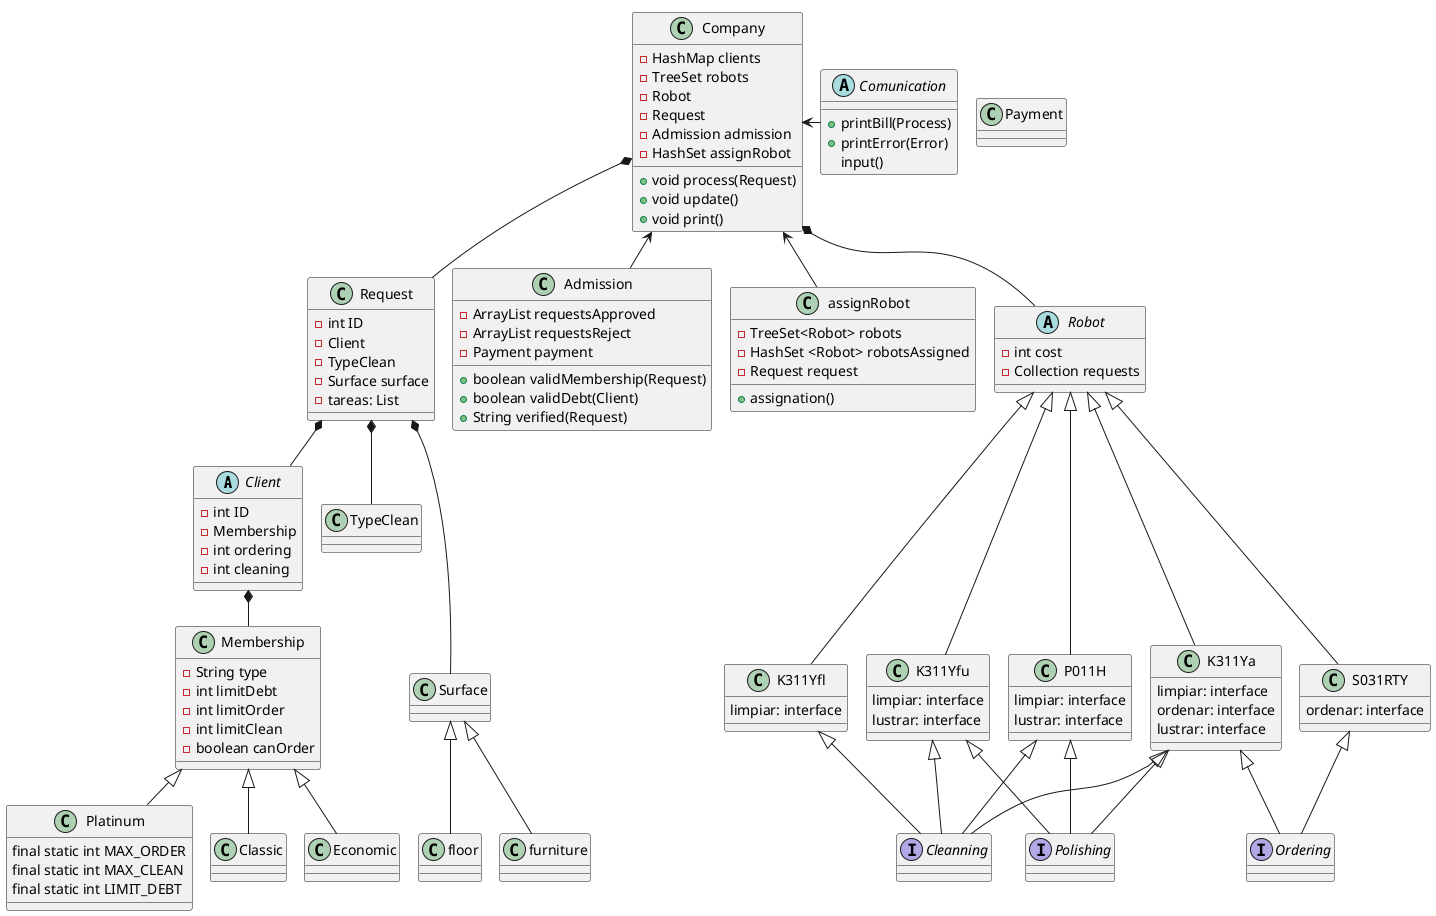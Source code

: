 @startuml
'https://plantuml.com/class-diagram
!pragma layout smetana
abstract Client
class Membership
class Platinum
class Classic
class Economic
class Request
class TypeClean
class Surface
class floor
class furniture
class Admission
class Company
class assignRobot
class Payment
abstract class Robot
interface Ordering
interface Cleanning
interface Polishing
class K311Yfl
class K311Yfu
class P011H
class K311Ya
class S031RTY


Client *-- Membership
Membership <|-- Platinum
Membership <|-- Classic
Membership <|-- Economic
Company <-- Admission
Company <-- assignRobot
Company <- Comunication
Company *-- Robot
Company *-- Request
Request *-- Client
Request *-- TypeClean
Request *---Surface
Surface<|-- floor
Surface<|-- furniture
Robot <|--- K311Ya
Robot <|---S031RTY
Robot <|---P011H
Robot <|---K311Yfu
Robot <|--- K311Yfl
K311Yfl <|-- Cleanning
K311Ya <|-- Cleanning
K311Ya <|-- Polishing
K311Ya <|-- Ordering
S031RTY <|-- Ordering
P011H <|-- Polishing
P011H <|-- Cleanning
K311Yfu <|-- Cleanning
K311Yfu <|-- Polishing



abstract Comunication{
+printBill(Process)
+printError(Error)
input()
}

abstract class Robot{
'-String model
'-String surface
'-boolean canOrder
'-boolean canShine
-int cost
-Collection requests

}

class Company{

-HashMap clients
-TreeSet robots
-Robot
-Request
-Admission admission
-HashSet assignRobot

'llama a admission
+void process(Request)
+void update()
+void print()


}

'posible clase
class Admission{
-ArrayList requestsApproved
-ArrayList requestsReject
-Payment payment
'-ArrayList clients

'ej: pedir un ordenamiento cuando no puede
+boolean validMembership(Request)
+boolean validDebt(Client)
+String verified(Request)


}


class assignRobot{
-TreeSet<Robot> robots
-HashSet <Robot> robotsAssigned
-Request request

+assignation()

'while Request.tareas != null
    'recorro robots: if(robot instanceOf tarea) --> resultado.add(Robot,tarea)
    'itero a la siguiente tarea
    'si el robot siguiente puede hacer la otra tarea: if(robot instanceOf tarea) --> resultado.add(Robot,tarea) /se va a pisar en el mismo robot la segunda tarea (como es tree no se duplica el robot y asumo que ambas tareas la hace un solo robot. Por ahora solo asigno uno
    'else (robot !instanceOf tarea)- voy al sig robot y así sucesivamente hasta que encuentro otro robot --> resultado.add(Robot,tarea)
    'Aca se va a crear otro nodo de Robot voy a tener dos elementos en resultado: resultado(1): Robot XXX/LIMPIEZA - Robot YYY/ ORDENAM etc.
    'voy a retornar el hashMap resultado y al iterarlo voy a saber que robots asigne
}


class Request{
-int ID
-Client
-TypeClean
-Surface surface
'-String address?
- tareas: List
}

abstract Client{
-int ID
-Membership
-int ordering
-int cleaning
'String address?
}

class Membership{
-String type
-int limitDebt
-int limitOrder
-int limitClean
-boolean canOrder
}

class Platinum{
final static int MAX_ORDER
final static int MAX_CLEAN
final static int LIMIT_DEBT
}

class K311Yfl{
limpiar: interface
}
class K311Yfu{
limpiar: interface
lustrar: interface
}
class P011H{
limpiar: interface
lustrar: interface
}
class S031RTY{
ordenar: interface
}
class K311Ya{
limpiar: interface
ordenar: interface
lustrar: interface
}
@enduml